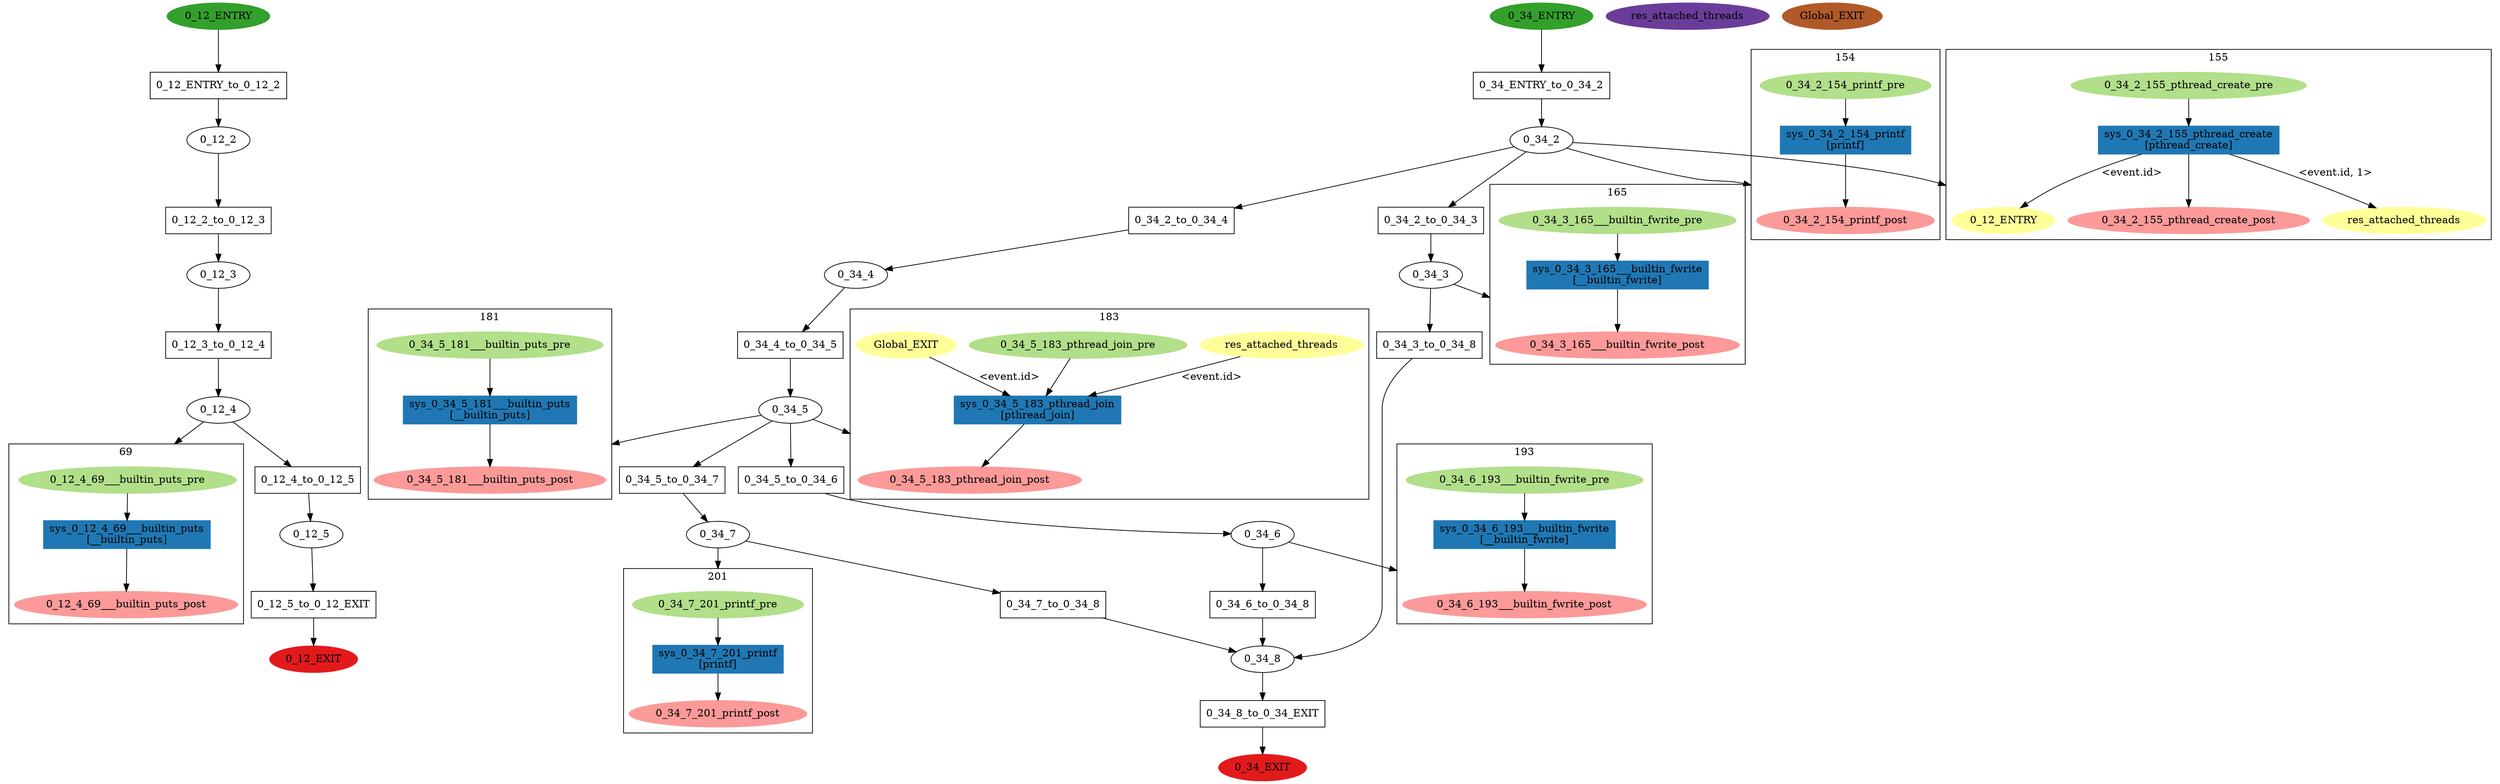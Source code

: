 digraph model { 
compound=true; 
node  [style="filled", colorscheme="paired12"];  "0_12_EXIT" [shape=ellipse, color=6, style=filled];
  "0_12_2" [shape=ellipse, style=""];
  "0_12_4" [shape=ellipse, style=""];
subgraph "cluster_0_12_4_69" { 
label="69"  "0_12_4_69___builtin_puts_pre" [shape=ellipse, style=""];
  "0_12_4_69___builtin_puts_post" [shape=ellipse, style=""];
  "sys_0_12_4_69___builtin_puts" [shape=box, style=""];
  "sys_0_12_4_69___builtin_puts" [color=2, style=filled];
  "sys_0_12_4_69___builtin_puts" [label="sys_0_12_4_69___builtin_puts\n[__builtin_puts]"];
  "0_12_4_69___builtin_puts_pre" -> "sys_0_12_4_69___builtin_puts" [label="", arrowhead="normal"];
  "sys_0_12_4_69___builtin_puts" -> "0_12_4_69___builtin_puts_post" [label="", arrowhead="normal"];
}
  "0_12_4" -> "0_12_4_69___builtin_puts_pre" [lhead="cluster_0_12_4_69"];
  "0_12_4_69___builtin_puts_pre" [color=3, style=filled];
  "0_12_4_69___builtin_puts_post" [color=5, style=filled];
  "0_12_3" [shape=ellipse, style=""];
  "0_12_5" [shape=ellipse, style=""];
  "0_34_5" [shape=ellipse, style=""];
subgraph "cluster_0_34_5_181" { 
label="181"  "0_34_5_181___builtin_puts_post" [shape=ellipse, style=""];
  "0_34_5_181___builtin_puts_pre" [shape=ellipse, style=""];
  "sys_0_34_5_181___builtin_puts" [shape=box, style=""];
  "sys_0_34_5_181___builtin_puts" [color=2, style=filled];
  "sys_0_34_5_181___builtin_puts" [label="sys_0_34_5_181___builtin_puts\n[__builtin_puts]"];
  "0_34_5_181___builtin_puts_pre" -> "sys_0_34_5_181___builtin_puts" [label="", arrowhead="normal"];
  "sys_0_34_5_181___builtin_puts" -> "0_34_5_181___builtin_puts_post" [label="", arrowhead="normal"];
}
  "0_34_5" -> "0_34_5_181___builtin_puts_post" [lhead="cluster_0_34_5_181"];
  "0_34_5_181___builtin_puts_pre" [color=3, style=filled];
  "0_34_5_181___builtin_puts_post" [color=5, style=filled];
subgraph "cluster_0_34_5_183" { 
label="183"  "0_34_5_183_pthread_join_post" [shape=ellipse, style=""];
  "Global_EXIT_183_ref" [label="Global_EXIT", shape=ellipse, color=11, style=filled];
  "res_attached_threads_183_ref" [label="res_attached_threads", shape=ellipse, color=11, style=filled];
  "0_34_5_183_pthread_join_pre" [shape=ellipse, style=""];
  "sys_0_34_5_183_pthread_join" [shape=box, style=""];
  "sys_0_34_5_183_pthread_join" [color=2, style=filled];
  "sys_0_34_5_183_pthread_join" [label="sys_0_34_5_183_pthread_join\n[pthread_join]"];
  "Global_EXIT_183_ref" -> "sys_0_34_5_183_pthread_join" [label="<event.id>", arrowhead="normal"];
  "res_attached_threads_183_ref" -> "sys_0_34_5_183_pthread_join" [label="<event.id>", arrowhead="normal"];
  "sys_0_34_5_183_pthread_join" -> "0_34_5_183_pthread_join_post" [label="", arrowhead="normal"];
  "0_34_5_183_pthread_join_pre" -> "sys_0_34_5_183_pthread_join" [label="", arrowhead="normal"];
}
  "0_34_5" -> "0_34_5_183_pthread_join_post" [lhead="cluster_0_34_5_183"];
  "0_34_5_183_pthread_join_pre" [color=3, style=filled];
  "0_34_5_183_pthread_join_post" [color=5, style=filled];
  "0_34_6" [shape=ellipse, style=""];
subgraph "cluster_0_34_6_193" { 
label="193"  "0_34_6_193___builtin_fwrite_post" [shape=ellipse, style=""];
  "0_34_6_193___builtin_fwrite_pre" [shape=ellipse, style=""];
  "sys_0_34_6_193___builtin_fwrite" [shape=box, style=""];
  "sys_0_34_6_193___builtin_fwrite" [color=2, style=filled];
  "sys_0_34_6_193___builtin_fwrite" [label="sys_0_34_6_193___builtin_fwrite\n[__builtin_fwrite]"];
  "sys_0_34_6_193___builtin_fwrite" -> "0_34_6_193___builtin_fwrite_post" [label="", arrowhead="normal"];
  "0_34_6_193___builtin_fwrite_pre" -> "sys_0_34_6_193___builtin_fwrite" [label="", arrowhead="normal"];
}
  "0_34_6" -> "0_34_6_193___builtin_fwrite_post" [lhead="cluster_0_34_6_193"];
  "0_34_6_193___builtin_fwrite_pre" [color=3, style=filled];
  "0_34_6_193___builtin_fwrite_post" [color=5, style=filled];
  "0_34_3" [shape=ellipse, style=""];
subgraph "cluster_0_34_3_165" { 
label="165"  "0_34_3_165___builtin_fwrite_post" [shape=ellipse, style=""];
  "0_34_3_165___builtin_fwrite_pre" [shape=ellipse, style=""];
  "sys_0_34_3_165___builtin_fwrite" [shape=box, style=""];
  "sys_0_34_3_165___builtin_fwrite" [color=2, style=filled];
  "sys_0_34_3_165___builtin_fwrite" [label="sys_0_34_3_165___builtin_fwrite\n[__builtin_fwrite]"];
  "sys_0_34_3_165___builtin_fwrite" -> "0_34_3_165___builtin_fwrite_post" [label="", arrowhead="normal"];
  "0_34_3_165___builtin_fwrite_pre" -> "sys_0_34_3_165___builtin_fwrite" [label="", arrowhead="normal"];
}
  "0_34_3" -> "0_34_3_165___builtin_fwrite_post" [lhead="cluster_0_34_3_165"];
  "0_34_3_165___builtin_fwrite_pre" [color=3, style=filled];
  "0_34_3_165___builtin_fwrite_post" [color=5, style=filled];
  "0_34_4" [shape=ellipse, style=""];
  "0_34_2" [shape=ellipse, style=""];
subgraph "cluster_0_34_2_154" { 
label="154"  "0_34_2_154_printf_post" [shape=ellipse, style=""];
  "0_34_2_154_printf_pre" [shape=ellipse, style=""];
  "sys_0_34_2_154_printf" [shape=box, style=""];
  "sys_0_34_2_154_printf" [color=2, style=filled];
  "sys_0_34_2_154_printf" [label="sys_0_34_2_154_printf\n[printf]"];
  "0_34_2_154_printf_pre" -> "sys_0_34_2_154_printf" [label="", arrowhead="normal"];
  "sys_0_34_2_154_printf" -> "0_34_2_154_printf_post" [label="", arrowhead="normal"];
}
  "0_34_2" -> "0_34_2_154_printf_post" [lhead="cluster_0_34_2_154"];
  "0_34_2_154_printf_pre" [color=3, style=filled];
  "0_34_2_154_printf_post" [color=5, style=filled];
subgraph "cluster_0_34_2_155" { 
label="155"  "thread_0_34_2_155_pthread_create_target_ref" [label="0_12_ENTRY", shape=ellipse, color=11, style=filled];
  "0_34_2_155_pthread_create_pre" [shape=ellipse, style=""];
  "0_34_2_155_pthread_create_post" [shape=ellipse, style=""];
  "res_attached_threads_155_ref" [label="res_attached_threads", shape=ellipse, color=11, style=filled];
  "sys_0_34_2_155_pthread_create" [shape=box, style=""];
  "sys_0_34_2_155_pthread_create" [color=2, style=filled];
  "sys_0_34_2_155_pthread_create" [label="sys_0_34_2_155_pthread_create\n[pthread_create]"];
  "sys_0_34_2_155_pthread_create" -> "res_attached_threads_155_ref" [label="<event.id, 1>", arrowhead="normal"];
  "sys_0_34_2_155_pthread_create" -> "thread_0_34_2_155_pthread_create_target_ref" [label="<event.id>", arrowhead="normal"];
  "sys_0_34_2_155_pthread_create" -> "0_34_2_155_pthread_create_post" [label="", arrowhead="normal"];
  "0_34_2_155_pthread_create_pre" -> "sys_0_34_2_155_pthread_create" [label="", arrowhead="normal"];
}
  "0_34_2" -> "thread_0_34_2_155_pthread_create_target_ref" [lhead="cluster_0_34_2_155"];
  "0_34_2_155_pthread_create_pre" [color=3, style=filled];
  "0_34_2_155_pthread_create_post" [color=5, style=filled];
  "0_12_ENTRY" [shape=ellipse, color=4, style=filled];
  "0_34_7" [shape=ellipse, style=""];
subgraph "cluster_0_34_7_201" { 
label="201"  "0_34_7_201_printf_pre" [shape=ellipse, style=""];
  "0_34_7_201_printf_post" [shape=ellipse, style=""];
  "sys_0_34_7_201_printf" [shape=box, style=""];
  "sys_0_34_7_201_printf" [color=2, style=filled];
  "sys_0_34_7_201_printf" [label="sys_0_34_7_201_printf\n[printf]"];
  "sys_0_34_7_201_printf" -> "0_34_7_201_printf_post" [label="", arrowhead="normal"];
  "0_34_7_201_printf_pre" -> "sys_0_34_7_201_printf" [label="", arrowhead="normal"];
}
  "0_34_7" -> "0_34_7_201_printf_pre" [lhead="cluster_0_34_7_201"];
  "0_34_7_201_printf_pre" [color=3, style=filled];
  "0_34_7_201_printf_post" [color=5, style=filled];
  "0_34_8" [shape=ellipse, style=""];
  "0_34_ENTRY" [shape=ellipse, color=4, style=filled];
  "0_34_EXIT" [shape=ellipse, color=6, style=filled];
  "res_attached_threads" [shape=ellipse, color=10, style=filled];
  "Global_EXIT" [shape=ellipse, color=12, style=filled];
  "0_34_4_to_0_34_5" [shape=box, style=""];
  "0_34_4_to_0_34_5" [label="0_34_4_to_0_34_5\n"];
  "0_34_6_to_0_34_8" [shape=box, style=""];
  "0_34_6_to_0_34_8" [label="0_34_6_to_0_34_8\n"];
  "0_34_5_to_0_34_7" [shape=box, style=""];
  "0_34_5_to_0_34_7" [label="0_34_5_to_0_34_7\n"];
  "0_12_2_to_0_12_3" [shape=box, style=""];
  "0_12_2_to_0_12_3" [label="0_12_2_to_0_12_3\n"];
  "0_34_5_to_0_34_6" [shape=box, style=""];
  "0_34_5_to_0_34_6" [label="0_34_5_to_0_34_6\n"];
  "0_34_8_to_0_34_EXIT" [shape=box, style=""];
  "0_34_8_to_0_34_EXIT" [label="0_34_8_to_0_34_EXIT\n"];
  "0_12_4_to_0_12_5" [shape=box, style=""];
  "0_12_4_to_0_12_5" [label="0_12_4_to_0_12_5\n"];
  "0_34_ENTRY_to_0_34_2" [shape=box, style=""];
  "0_34_ENTRY_to_0_34_2" [label="0_34_ENTRY_to_0_34_2\n"];
  "0_12_5_to_0_12_EXIT" [shape=box, style=""];
  "0_12_5_to_0_12_EXIT" [label="0_12_5_to_0_12_EXIT\n"];
  "0_34_3_to_0_34_8" [shape=box, style=""];
  "0_34_3_to_0_34_8" [label="0_34_3_to_0_34_8\n"];
  "0_34_2_to_0_34_3" [shape=box, style=""];
  "0_34_2_to_0_34_3" [label="0_34_2_to_0_34_3\n"];
  "0_12_ENTRY_to_0_12_2" [shape=box, style=""];
  "0_12_ENTRY_to_0_12_2" [label="0_12_ENTRY_to_0_12_2\n"];
  "0_34_2_to_0_34_4" [shape=box, style=""];
  "0_34_2_to_0_34_4" [label="0_34_2_to_0_34_4\n"];
  "0_34_7_to_0_34_8" [shape=box, style=""];
  "0_34_7_to_0_34_8" [label="0_34_7_to_0_34_8\n"];
  "0_12_3_to_0_12_4" [shape=box, style=""];
  "0_12_3_to_0_12_4" [label="0_12_3_to_0_12_4\n"];
  "0_34_2_to_0_34_4" -> "0_34_4" [label="", arrowhead="normal"];
  "0_34_4" -> "0_34_4_to_0_34_5" [label="", arrowhead="normal"];
  "0_34_5_to_0_34_7" -> "0_34_7" [label="", arrowhead="normal"];
  "0_34_3_to_0_34_8" -> "0_34_8" [label="", arrowhead="normal"];
  "0_34_ENTRY_to_0_34_2" -> "0_34_2" [label="", arrowhead="normal"];
  "0_34_7_to_0_34_8" -> "0_34_8" [label="", arrowhead="normal"];
  "0_34_2" -> "0_34_2_to_0_34_3" [label="", arrowhead="normal"];
  "0_34_6_to_0_34_8" -> "0_34_8" [label="", arrowhead="normal"];
  "0_34_5" -> "0_34_5_to_0_34_7" [label="", arrowhead="normal"];
  "0_34_2" -> "0_34_2_to_0_34_4" [label="", arrowhead="normal"];
  "0_12_3_to_0_12_4" -> "0_12_4" [label="", arrowhead="normal"];
  "0_12_3" -> "0_12_3_to_0_12_4" [label="", arrowhead="normal"];
  "0_12_4_to_0_12_5" -> "0_12_5" [label="", arrowhead="normal"];
  "0_12_ENTRY_to_0_12_2" -> "0_12_2" [label="", arrowhead="normal"];
  "0_12_5" -> "0_12_5_to_0_12_EXIT" [label="", arrowhead="normal"];
  "0_34_5_to_0_34_6" -> "0_34_6" [label="", arrowhead="normal"];
  "0_34_8_to_0_34_EXIT" -> "0_34_EXIT" [label="", arrowhead="normal"];
  "0_34_7" -> "0_34_7_to_0_34_8" [label="", arrowhead="normal"];
  "0_12_ENTRY" -> "0_12_ENTRY_to_0_12_2" [label="", arrowhead="normal"];
  "0_34_6" -> "0_34_6_to_0_34_8" [label="", arrowhead="normal"];
  "0_34_5" -> "0_34_5_to_0_34_6" [label="", arrowhead="normal"];
  "0_12_2_to_0_12_3" -> "0_12_3" [label="", arrowhead="normal"];
  "0_34_ENTRY" -> "0_34_ENTRY_to_0_34_2" [label="", arrowhead="normal"];
  "0_34_3" -> "0_34_3_to_0_34_8" [label="", arrowhead="normal"];
  "0_12_4" -> "0_12_4_to_0_12_5" [label="", arrowhead="normal"];
  "0_34_8" -> "0_34_8_to_0_34_EXIT" [label="", arrowhead="normal"];
  "0_34_4_to_0_34_5" -> "0_34_5" [label="", arrowhead="normal"];
  "0_34_2_to_0_34_3" -> "0_34_3" [label="", arrowhead="normal"];
  "0_12_5_to_0_12_EXIT" -> "0_12_EXIT" [label="", arrowhead="normal"];
  "0_12_2" -> "0_12_2_to_0_12_3" [label="", arrowhead="normal"];
}
